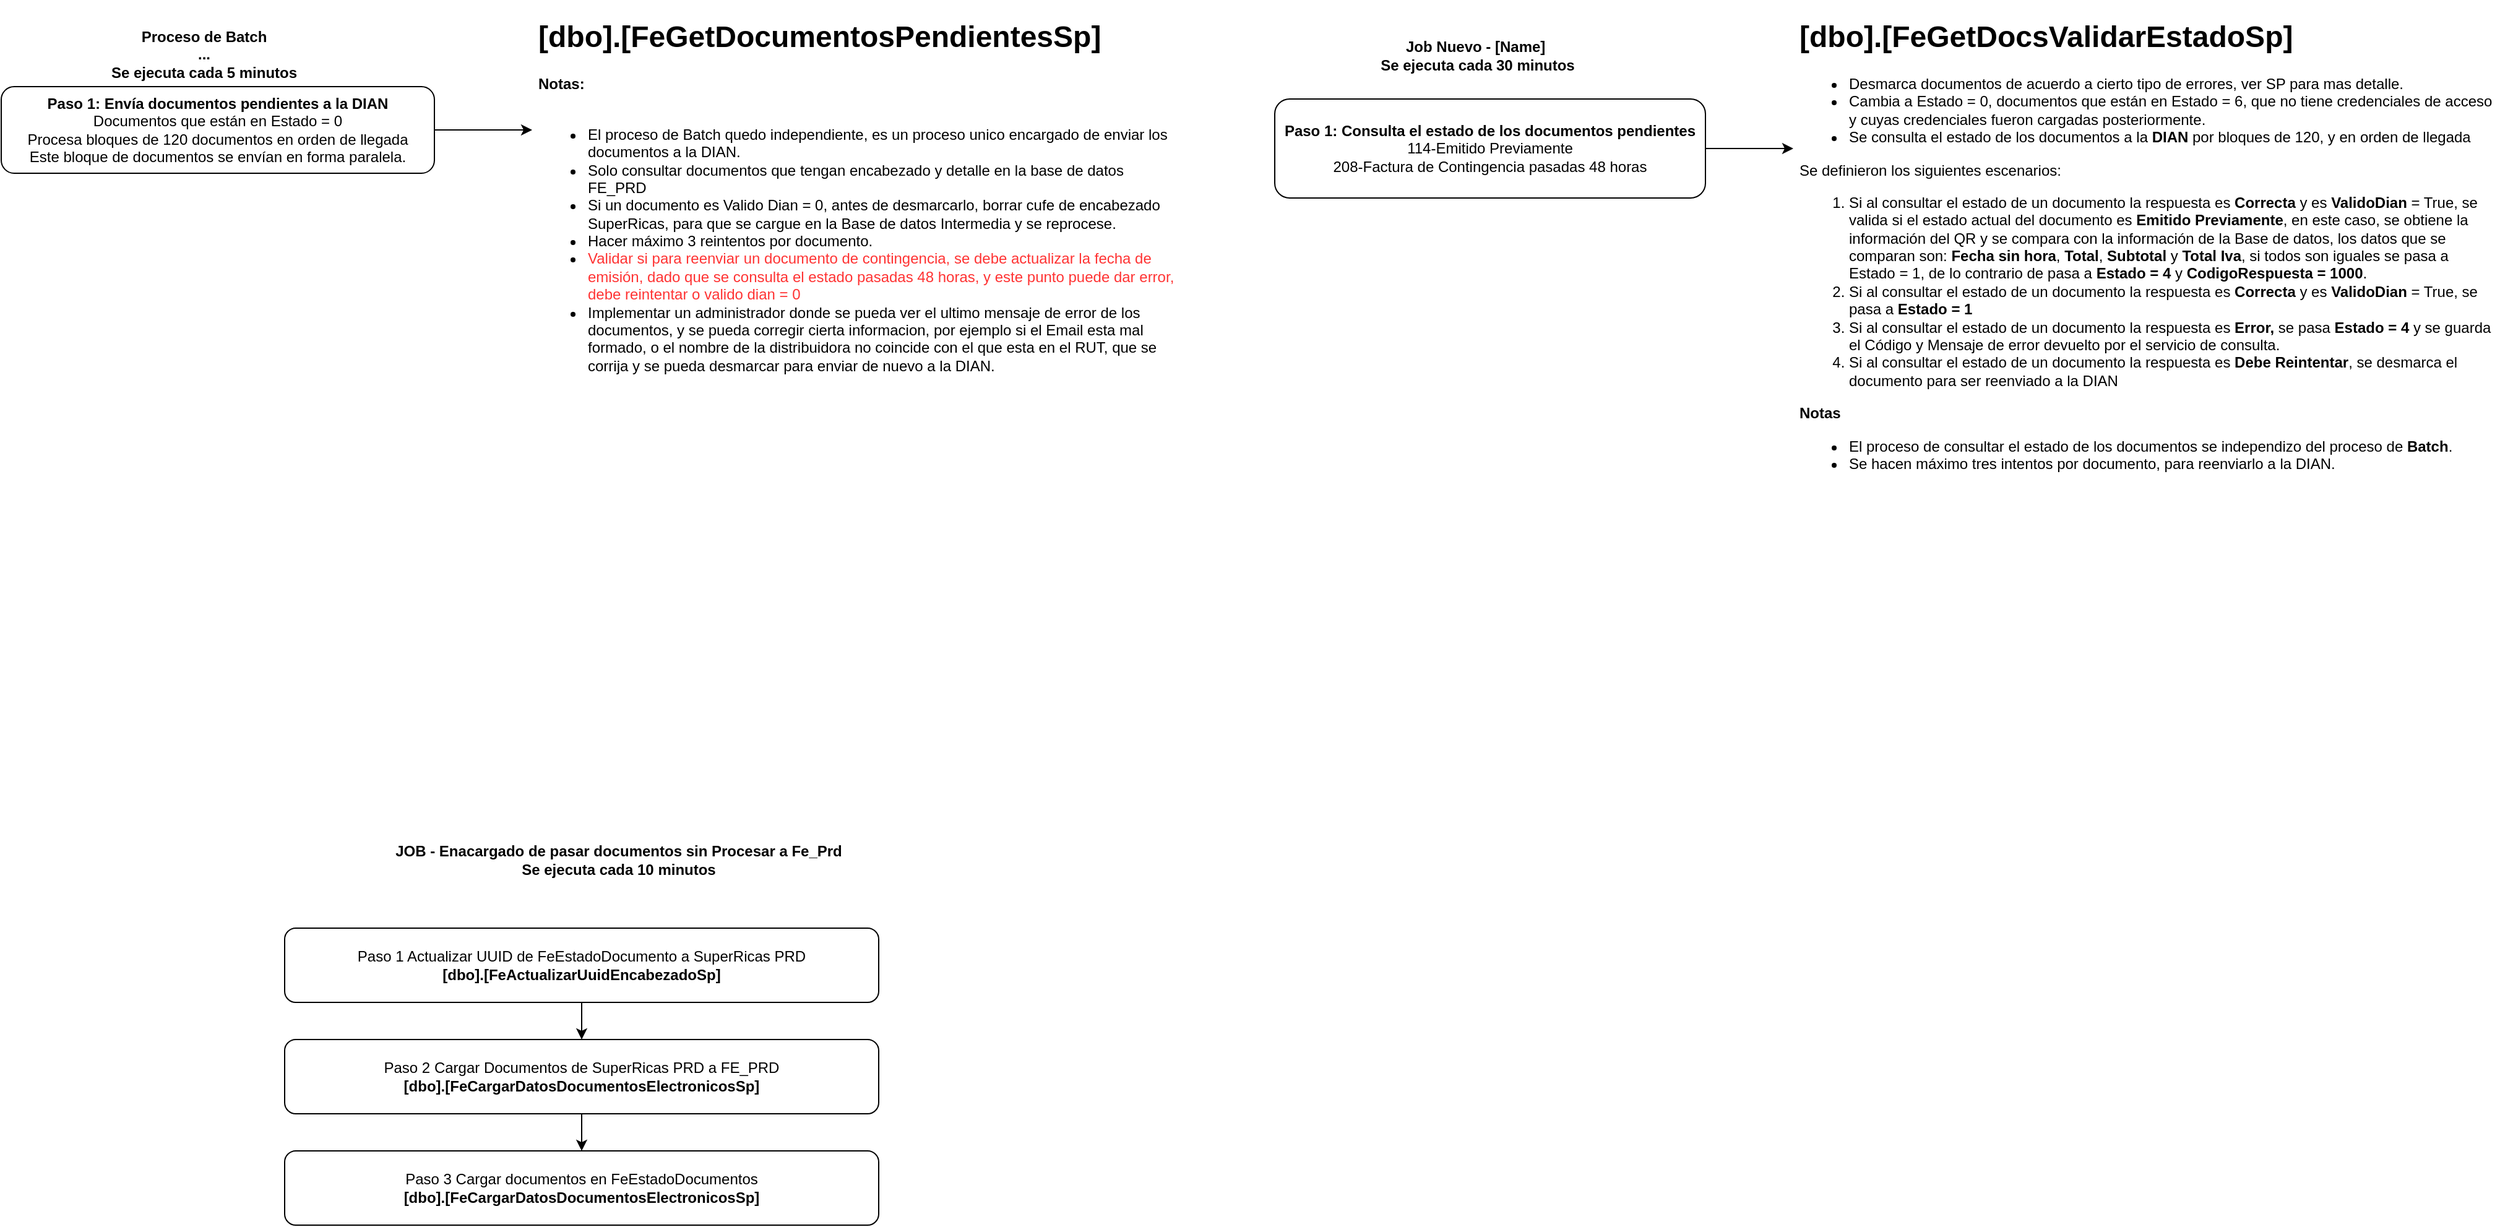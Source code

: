 <mxfile version="26.0.10">
  <diagram name="Página-1" id="SqxrHdy-vmil8ouuskka">
    <mxGraphModel dx="880" dy="468" grid="1" gridSize="10" guides="1" tooltips="1" connect="1" arrows="1" fold="1" page="1" pageScale="1" pageWidth="827" pageHeight="1169" math="0" shadow="0">
      <root>
        <mxCell id="0" />
        <mxCell id="1" parent="0" />
        <mxCell id="ZCtSPSgbI4ZUuqptyquI-7" value="" style="edgeStyle=orthogonalEdgeStyle;rounded=0;orthogonalLoop=1;jettySize=auto;html=1;" parent="1" source="6jQ01gzNGri82Y6rZKs0-5" target="6jQ01gzNGri82Y6rZKs0-8" edge="1">
          <mxGeometry relative="1" as="geometry">
            <Array as="points">
              <mxPoint x="420" y="115" />
              <mxPoint x="420" y="115" />
            </Array>
          </mxGeometry>
        </mxCell>
        <mxCell id="6jQ01gzNGri82Y6rZKs0-5" value="&lt;b&gt;Paso 1: Envía&amp;nbsp;documentos pendientes a la DIAN&lt;/b&gt;&lt;br&gt;Documentos que están en Estado = 0&lt;br&gt;Procesa bloques de 120 documentos en orden de llegada&lt;br&gt;Este bloque de documentos se envían en forma paralela." style="rounded=1;whiteSpace=wrap;html=1;" parent="1" vertex="1">
          <mxGeometry x="11" y="80" width="350" height="70" as="geometry" />
        </mxCell>
        <mxCell id="6jQ01gzNGri82Y6rZKs0-8" value="&lt;h1&gt;[dbo].[FeGetDocumentosPendientesSp]&lt;/h1&gt;&lt;div&gt;&lt;b style=&quot;background-color: initial; border-color: var(--border-color);&quot;&gt;Notas:&lt;/b&gt;&lt;br&gt;&lt;/div&gt;&lt;div&gt;&lt;b style=&quot;background-color: initial; border-color: var(--border-color);&quot;&gt;&lt;br&gt;&lt;/b&gt;&lt;/div&gt;&lt;div&gt;&lt;ul&gt;&lt;li&gt;El proceso de Batch quedo independiente, es un proceso unico encargado de enviar los documentos a la DIAN.&lt;/li&gt;&lt;li&gt;&lt;span style=&quot;background-color: initial;&quot;&gt;Solo consultar documentos que tengan encabezado y detalle en la base de datos FE_PRD&lt;/span&gt;&lt;br&gt;&lt;/li&gt;&lt;li&gt;Si un documento es Valido Dian = 0, antes de desmarcarlo, borrar cufe de encabezado SuperRicas, para que se cargue en la Base de datos Intermedia y se reprocese.&lt;/li&gt;&lt;li&gt;Hacer máximo 3 reintentos por documento.&lt;/li&gt;&lt;li&gt;&lt;font color=&quot;#ff3333&quot;&gt;Validar si para reenviar un documento de contingencia, se debe actualizar la fecha de emisión, dado que se consulta el estado pasadas 48 horas, y este punto puede dar error, debe reintentar&amp;nbsp;o valido dian = 0&lt;/font&gt;&lt;/li&gt;&lt;li&gt;Implementar un administrador donde se pueda ver el ultimo mensaje de error de los documentos, y se pueda corregir cierta informacion, por ejemplo si el Email esta mal formado, o el nombre de la distribuidora no coincide con el que esta en el RUT, que se corrija y se pueda desmarcar para enviar de nuevo a la DIAN.&lt;/li&gt;&lt;/ul&gt;&lt;/div&gt;&lt;p&gt;&lt;/p&gt;" style="text;html=1;strokeColor=none;fillColor=none;spacing=5;spacingTop=-20;whiteSpace=wrap;overflow=hidden;rounded=0;" parent="1" vertex="1">
          <mxGeometry x="440" y="20" width="530" height="360" as="geometry" />
        </mxCell>
        <mxCell id="6jQ01gzNGri82Y6rZKs0-10" value="JOB - Enacargado de pasar documentos sin Procesar a Fe_Prd&lt;br&gt;Se ejecuta cada 10 minutos" style="text;html=1;strokeColor=none;fillColor=none;align=center;verticalAlign=middle;whiteSpace=wrap;rounded=0;fontStyle=1" parent="1" vertex="1">
          <mxGeometry x="320" y="690" width="380" height="30" as="geometry" />
        </mxCell>
        <mxCell id="6jQ01gzNGri82Y6rZKs0-14" value="" style="edgeStyle=orthogonalEdgeStyle;rounded=0;orthogonalLoop=1;jettySize=auto;html=1;" parent="1" source="6jQ01gzNGri82Y6rZKs0-11" target="6jQ01gzNGri82Y6rZKs0-12" edge="1">
          <mxGeometry relative="1" as="geometry" />
        </mxCell>
        <mxCell id="6jQ01gzNGri82Y6rZKs0-11" value="Paso 1 Actualizar UUID de FeEstadoDocumento a SuperRicas PRD&lt;br&gt;&lt;b&gt;[dbo].[FeActualizarUuidEncabezadoSp]&lt;/b&gt;" style="rounded=1;whiteSpace=wrap;html=1;" parent="1" vertex="1">
          <mxGeometry x="240" y="760" width="480" height="60" as="geometry" />
        </mxCell>
        <mxCell id="6jQ01gzNGri82Y6rZKs0-15" value="" style="edgeStyle=orthogonalEdgeStyle;rounded=0;orthogonalLoop=1;jettySize=auto;html=1;" parent="1" source="6jQ01gzNGri82Y6rZKs0-12" target="6jQ01gzNGri82Y6rZKs0-13" edge="1">
          <mxGeometry relative="1" as="geometry" />
        </mxCell>
        <mxCell id="6jQ01gzNGri82Y6rZKs0-12" value="Paso 2 Cargar Documentos de SuperRicas PRD a FE_PRD&lt;br&gt;&lt;b&gt;[dbo].[FeCargarDatosDocumentosElectronicosSp]&lt;/b&gt;" style="rounded=1;whiteSpace=wrap;html=1;" parent="1" vertex="1">
          <mxGeometry x="240" y="850" width="480" height="60" as="geometry" />
        </mxCell>
        <mxCell id="6jQ01gzNGri82Y6rZKs0-13" value="Paso 3 Cargar documentos en FeEstadoDocumentos&lt;br&gt;&lt;b&gt;[dbo].[FeCargarDatosDocumentosElectronicosSp]&lt;/b&gt;" style="rounded=1;whiteSpace=wrap;html=1;" parent="1" vertex="1">
          <mxGeometry x="240" y="940" width="480" height="60" as="geometry" />
        </mxCell>
        <mxCell id="ZCtSPSgbI4ZUuqptyquI-1" value="Proceso de Batch&lt;br&gt;...&lt;br&gt;Se ejecuta cada 5 minutos" style="text;html=1;strokeColor=none;fillColor=none;align=center;verticalAlign=middle;whiteSpace=wrap;rounded=0;fontStyle=1" parent="1" vertex="1">
          <mxGeometry x="70" y="39" width="210" height="30" as="geometry" />
        </mxCell>
        <mxCell id="ZCtSPSgbI4ZUuqptyquI-3" value="" style="edgeStyle=orthogonalEdgeStyle;rounded=0;orthogonalLoop=1;jettySize=auto;html=1;" parent="1" source="ZCtSPSgbI4ZUuqptyquI-4" target="ZCtSPSgbI4ZUuqptyquI-5" edge="1">
          <mxGeometry relative="1" as="geometry">
            <Array as="points">
              <mxPoint x="1439" y="130" />
              <mxPoint x="1439" y="130" />
            </Array>
          </mxGeometry>
        </mxCell>
        <mxCell id="ZCtSPSgbI4ZUuqptyquI-4" value="&lt;b&gt;Paso 1: Consulta el estado de los documentos pendientes&lt;/b&gt;&lt;br&gt;114-Emitido Previamente&lt;br&gt;208-Factura de Contingencia pasadas 48 horas" style="rounded=1;whiteSpace=wrap;html=1;" parent="1" vertex="1">
          <mxGeometry x="1040" y="90" width="348" height="80" as="geometry" />
        </mxCell>
        <mxCell id="ZCtSPSgbI4ZUuqptyquI-5" value="&lt;h1&gt;[dbo].[FeGetDocsValidarEstadoSp]&lt;/h1&gt;&lt;p&gt;&lt;/p&gt;&lt;ul&gt;&lt;li&gt;Desmarca documentos de acuerdo a cierto tipo de errores, ver SP para mas detalle.&lt;/li&gt;&lt;li style=&quot;border-color: var(--border-color);&quot;&gt;Cambia a Estado = 0, documentos que están en Estado = 6, que no tiene credenciales de acceso y cuyas credenciales fueron cargadas posteriormente.&lt;/li&gt;&lt;li&gt;Se consulta el estado de los documentos a la &lt;b&gt;DIAN&lt;/b&gt; por bloques de 120, y en orden de llegada&lt;/li&gt;&lt;/ul&gt;&lt;div&gt;Se definieron los siguientes escenarios:&lt;/div&gt;&lt;div&gt;&lt;ol&gt;&lt;li style=&quot;border-color: var(--border-color);&quot;&gt;Si al consultar el estado de un documento la respuesta&amp;nbsp;es &lt;b&gt;Correcta&lt;/b&gt;&amp;nbsp;y es&amp;nbsp;&lt;b style=&quot;border-color: var(--border-color);&quot;&gt;ValidoDian&lt;/b&gt;&amp;nbsp;= True, se valida si el estado actual del documento es &lt;b&gt;Emitido Previamente&lt;/b&gt;, en este caso, se obtiene la información del QR y se compara con la información de la Base de datos, los datos que se comparan son: &lt;b&gt;Fecha sin hora&lt;/b&gt;, &lt;b&gt;Total&lt;/b&gt;, &lt;b&gt;Subtotal&lt;/b&gt; y &lt;b&gt;Total Iva&lt;/b&gt;, si todos son iguales se pasa a Estado = 1, de lo contrario de pasa a &lt;b&gt;Estado = 4 &lt;/b&gt;y&amp;nbsp;&lt;b&gt;CodigoRespuesta = 1000&lt;/b&gt;.&lt;/li&gt;&lt;li style=&quot;border-color: var(--border-color);&quot;&gt;Si al consultar el estado de un documento la respuesta es&amp;nbsp;&lt;b style=&quot;border-color: var(--border-color);&quot;&gt;Correcta&lt;/b&gt;&amp;nbsp;y es&amp;nbsp;&lt;b style=&quot;border-color: var(--border-color);&quot;&gt;ValidoDian&lt;/b&gt;&amp;nbsp;= True, se pasa a &lt;b&gt;Estado = 1&lt;/b&gt;&lt;/li&gt;&lt;li style=&quot;border-color: var(--border-color);&quot;&gt;Si al consultar el estado de un documento la respuesta es&amp;nbsp;&lt;b style=&quot;border-color: var(--border-color);&quot;&gt;Error, &lt;/b&gt;&lt;span style=&quot;border-color: var(--border-color);&quot;&gt;se pasa &lt;b&gt;Estado = 4&lt;/b&gt; y se guarda el Código y Mensaje de error devuelto por el servicio de consulta.&lt;/span&gt;&lt;/li&gt;&lt;li style=&quot;border-color: var(--border-color);&quot;&gt;Si al consultar el estado de un documento la respuesta es &lt;b&gt;Debe Reintentar&lt;/b&gt;, se desmarca el documento para ser reenviado a la DIAN&lt;/li&gt;&lt;/ol&gt;&lt;/div&gt;&lt;div&gt;&lt;b&gt;Notas&lt;/b&gt;&lt;/div&gt;&lt;div&gt;&lt;ul&gt;&lt;li&gt;El proceso de consultar el estado de los documentos se independizo del proceso de &lt;b&gt;Batch&lt;/b&gt;.&lt;/li&gt;&lt;li&gt;Se hacen máximo tres intentos por documento, para reenviarlo a la DIAN.&lt;/li&gt;&lt;/ul&gt;&lt;/div&gt;&lt;p&gt;&lt;/p&gt;" style="text;html=1;strokeColor=none;fillColor=none;spacing=5;spacingTop=-20;whiteSpace=wrap;overflow=hidden;rounded=0;" parent="1" vertex="1">
          <mxGeometry x="1459" y="20" width="570" height="540" as="geometry" />
        </mxCell>
        <mxCell id="ZCtSPSgbI4ZUuqptyquI-6" value="Job Nuevo - [Name]&amp;nbsp;&lt;br&gt;Se ejecuta cada 30 minutos" style="text;html=1;strokeColor=none;fillColor=none;align=center;verticalAlign=middle;whiteSpace=wrap;rounded=0;fontStyle=1" parent="1" vertex="1">
          <mxGeometry x="1099" y="40" width="210" height="30" as="geometry" />
        </mxCell>
      </root>
    </mxGraphModel>
  </diagram>
</mxfile>
